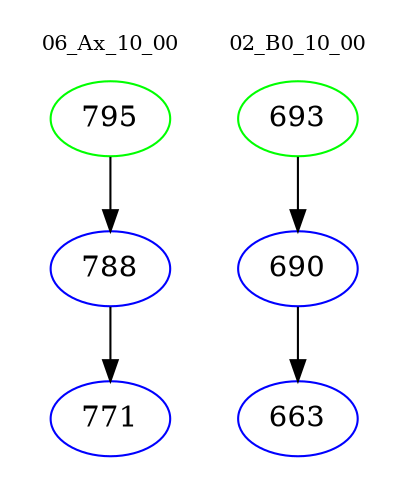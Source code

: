 digraph{
subgraph cluster_0 {
color = white
label = "06_Ax_10_00";
fontsize=10;
T0_795 [label="795", color="green"]
T0_795 -> T0_788 [color="black"]
T0_788 [label="788", color="blue"]
T0_788 -> T0_771 [color="black"]
T0_771 [label="771", color="blue"]
}
subgraph cluster_1 {
color = white
label = "02_B0_10_00";
fontsize=10;
T1_693 [label="693", color="green"]
T1_693 -> T1_690 [color="black"]
T1_690 [label="690", color="blue"]
T1_690 -> T1_663 [color="black"]
T1_663 [label="663", color="blue"]
}
}

